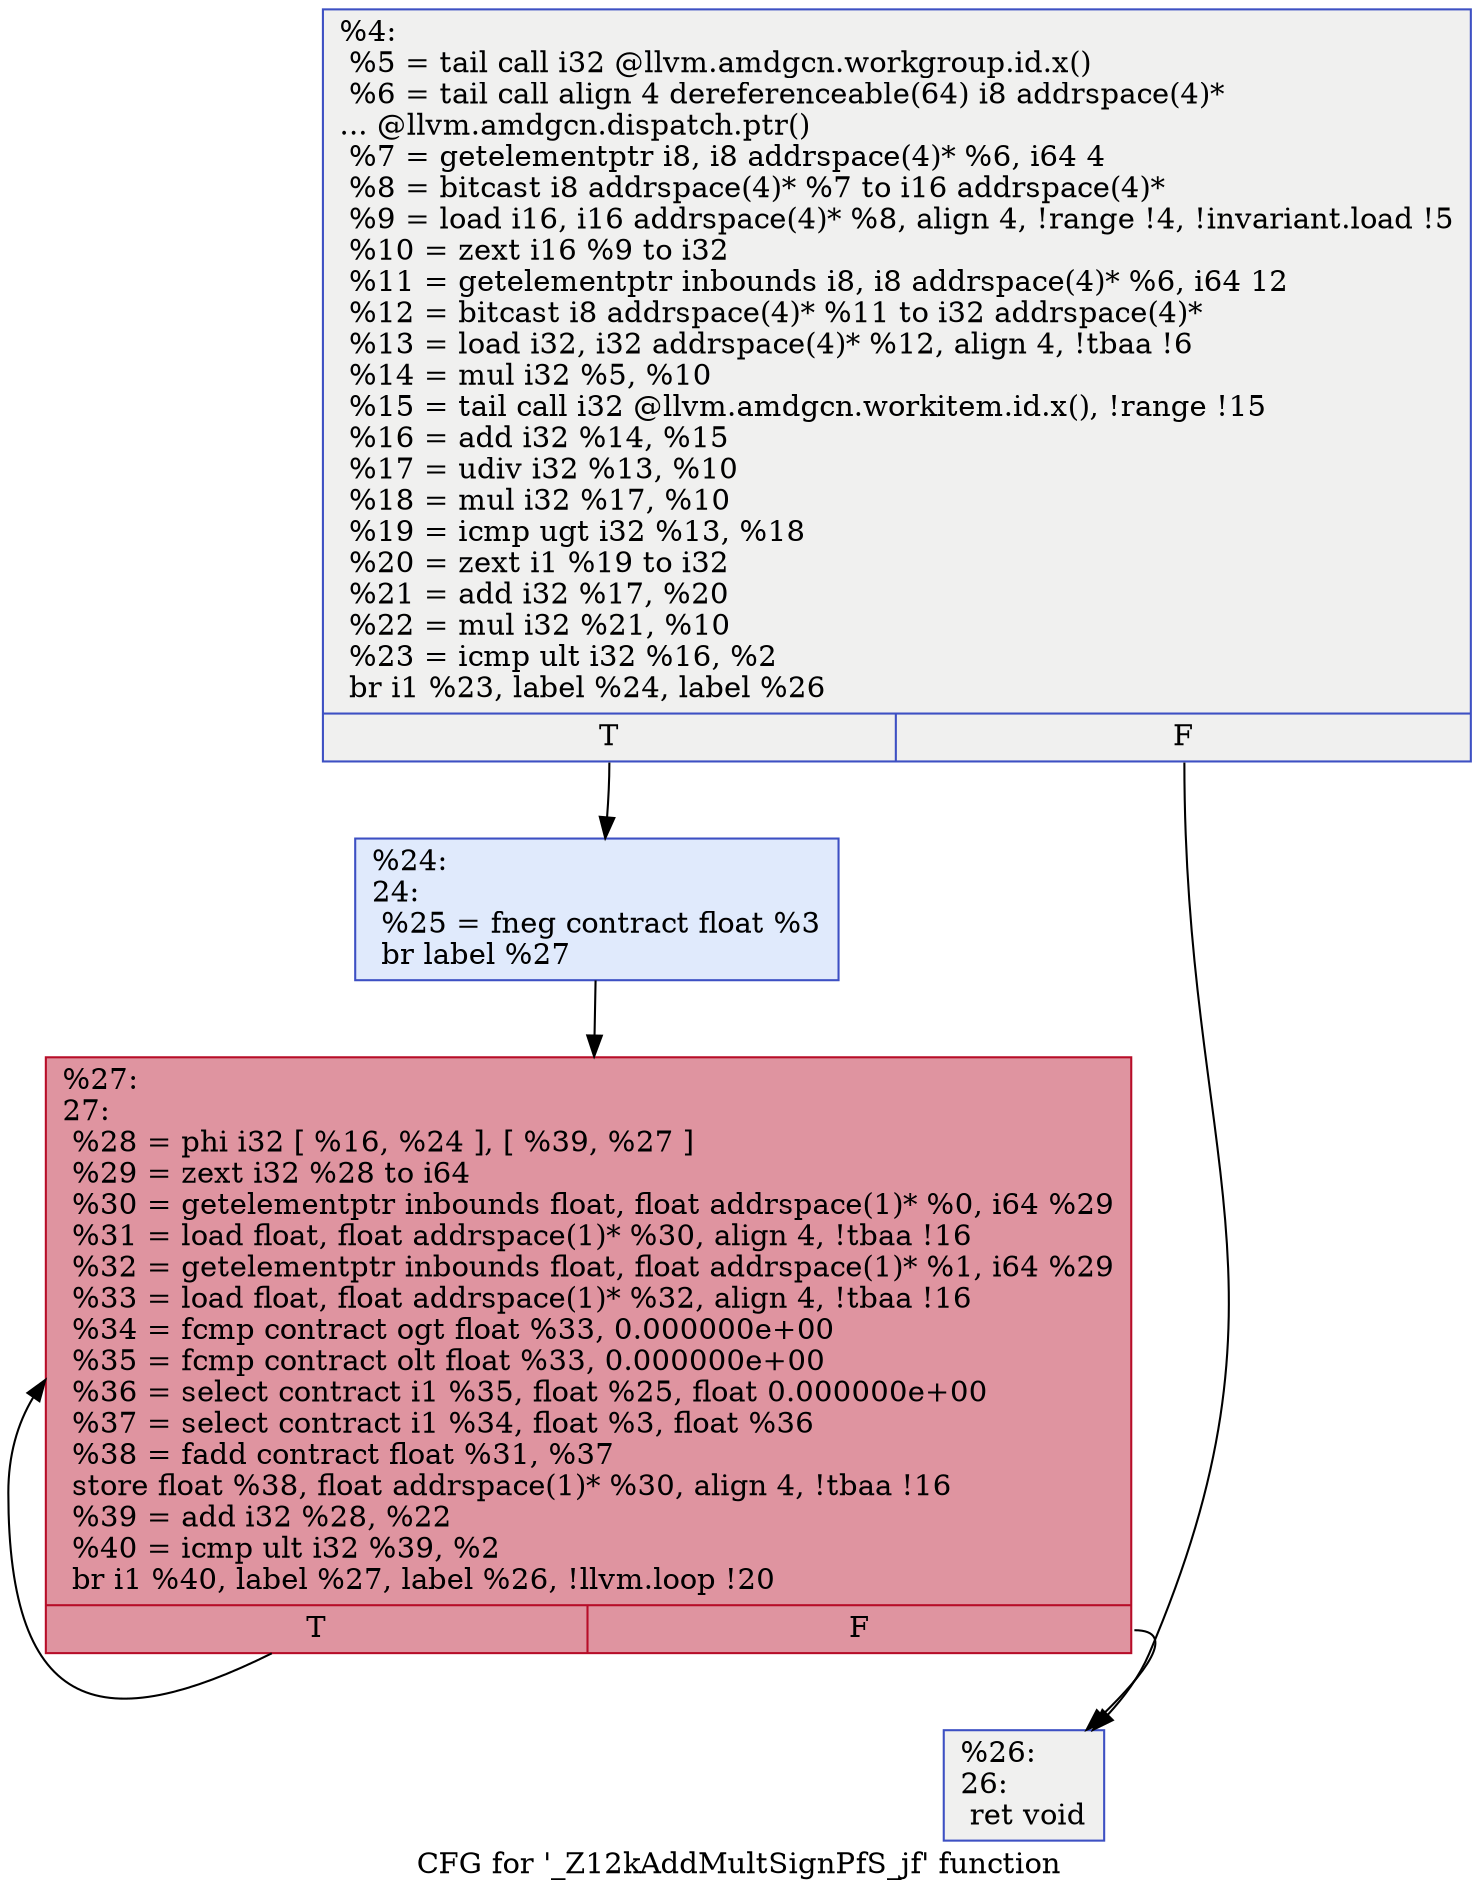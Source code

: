 digraph "CFG for '_Z12kAddMultSignPfS_jf' function" {
	label="CFG for '_Z12kAddMultSignPfS_jf' function";

	Node0x48505a0 [shape=record,color="#3d50c3ff", style=filled, fillcolor="#dedcdb70",label="{%4:\l  %5 = tail call i32 @llvm.amdgcn.workgroup.id.x()\l  %6 = tail call align 4 dereferenceable(64) i8 addrspace(4)*\l... @llvm.amdgcn.dispatch.ptr()\l  %7 = getelementptr i8, i8 addrspace(4)* %6, i64 4\l  %8 = bitcast i8 addrspace(4)* %7 to i16 addrspace(4)*\l  %9 = load i16, i16 addrspace(4)* %8, align 4, !range !4, !invariant.load !5\l  %10 = zext i16 %9 to i32\l  %11 = getelementptr inbounds i8, i8 addrspace(4)* %6, i64 12\l  %12 = bitcast i8 addrspace(4)* %11 to i32 addrspace(4)*\l  %13 = load i32, i32 addrspace(4)* %12, align 4, !tbaa !6\l  %14 = mul i32 %5, %10\l  %15 = tail call i32 @llvm.amdgcn.workitem.id.x(), !range !15\l  %16 = add i32 %14, %15\l  %17 = udiv i32 %13, %10\l  %18 = mul i32 %17, %10\l  %19 = icmp ugt i32 %13, %18\l  %20 = zext i1 %19 to i32\l  %21 = add i32 %17, %20\l  %22 = mul i32 %21, %10\l  %23 = icmp ult i32 %16, %2\l  br i1 %23, label %24, label %26\l|{<s0>T|<s1>F}}"];
	Node0x48505a0:s0 -> Node0x4852b60;
	Node0x48505a0:s1 -> Node0x4852bf0;
	Node0x4852b60 [shape=record,color="#3d50c3ff", style=filled, fillcolor="#b9d0f970",label="{%24:\l24:                                               \l  %25 = fneg contract float %3\l  br label %27\l}"];
	Node0x4852b60 -> Node0x4852da0;
	Node0x4852bf0 [shape=record,color="#3d50c3ff", style=filled, fillcolor="#dedcdb70",label="{%26:\l26:                                               \l  ret void\l}"];
	Node0x4852da0 [shape=record,color="#b70d28ff", style=filled, fillcolor="#b70d2870",label="{%27:\l27:                                               \l  %28 = phi i32 [ %16, %24 ], [ %39, %27 ]\l  %29 = zext i32 %28 to i64\l  %30 = getelementptr inbounds float, float addrspace(1)* %0, i64 %29\l  %31 = load float, float addrspace(1)* %30, align 4, !tbaa !16\l  %32 = getelementptr inbounds float, float addrspace(1)* %1, i64 %29\l  %33 = load float, float addrspace(1)* %32, align 4, !tbaa !16\l  %34 = fcmp contract ogt float %33, 0.000000e+00\l  %35 = fcmp contract olt float %33, 0.000000e+00\l  %36 = select contract i1 %35, float %25, float 0.000000e+00\l  %37 = select contract i1 %34, float %3, float %36\l  %38 = fadd contract float %31, %37\l  store float %38, float addrspace(1)* %30, align 4, !tbaa !16\l  %39 = add i32 %28, %22\l  %40 = icmp ult i32 %39, %2\l  br i1 %40, label %27, label %26, !llvm.loop !20\l|{<s0>T|<s1>F}}"];
	Node0x4852da0:s0 -> Node0x4852da0;
	Node0x4852da0:s1 -> Node0x4852bf0;
}
